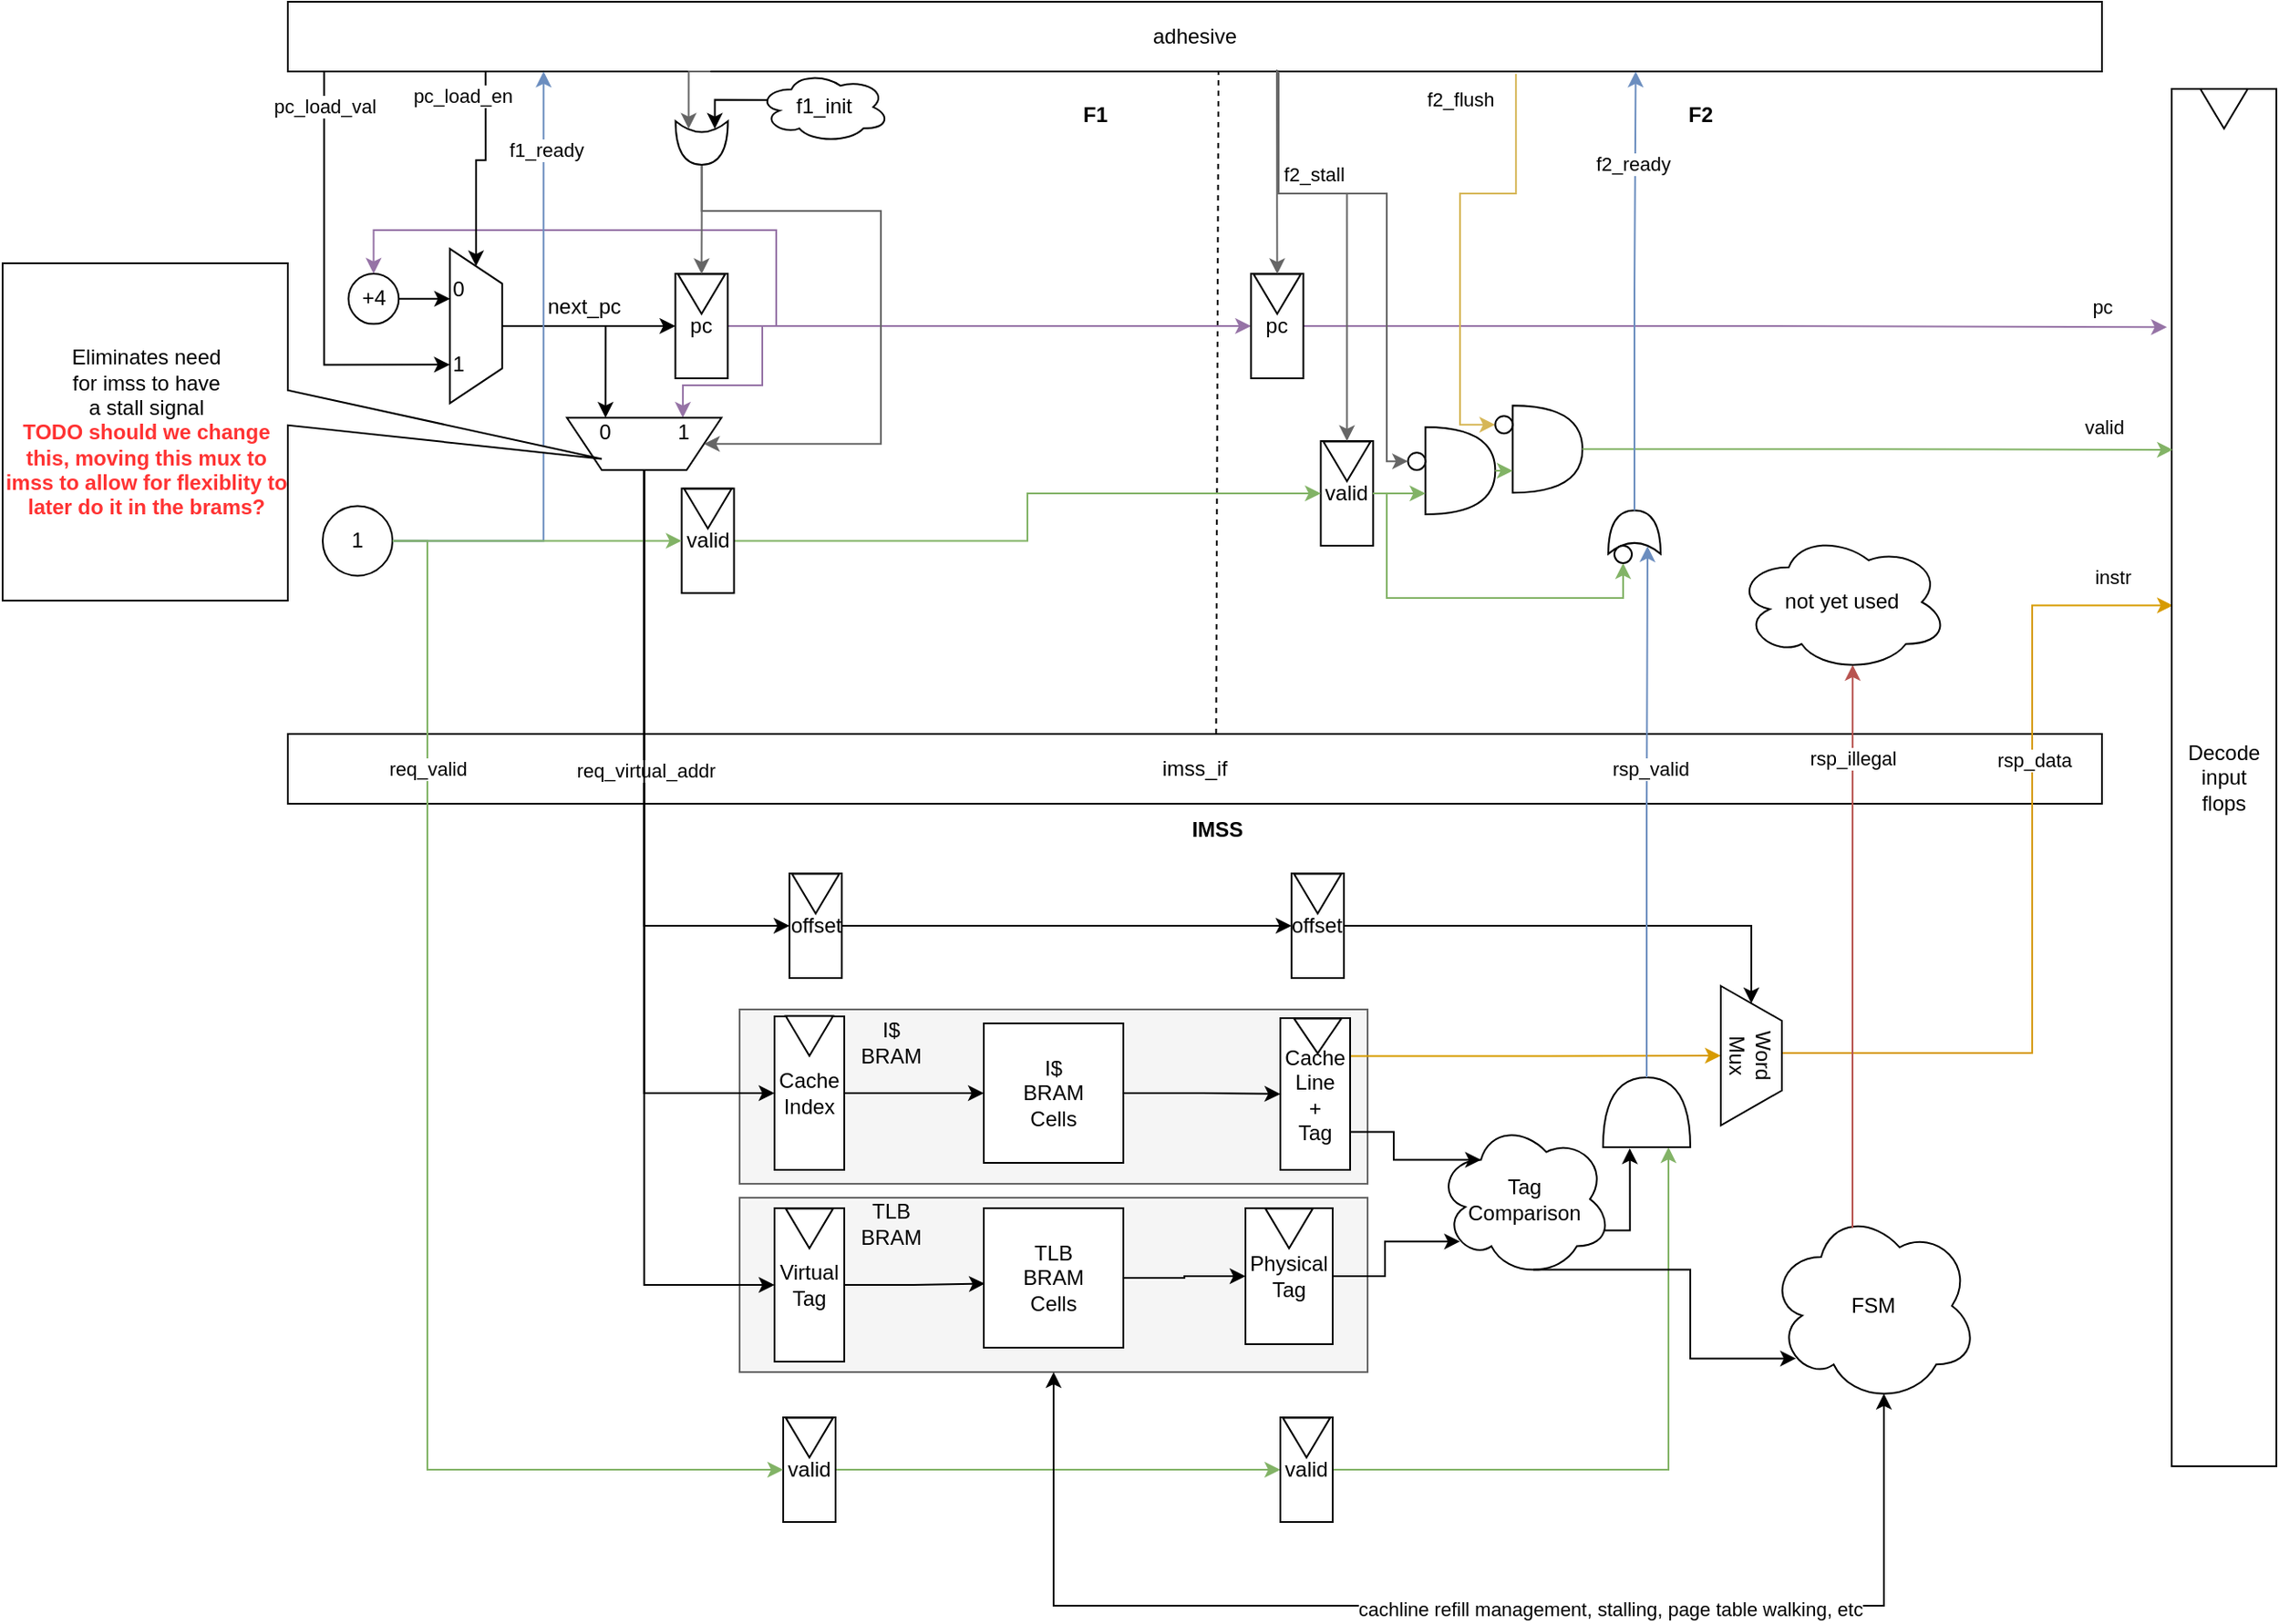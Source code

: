 <mxfile version="25.0.2">
  <diagram name="first_design" id="kcYTa_I2bTaB-SZm5BiS">
    <mxGraphModel dx="2578" dy="995" grid="1" gridSize="10" guides="1" tooltips="1" connect="1" arrows="1" fold="1" page="1" pageScale="1" pageWidth="850" pageHeight="1100" math="0" shadow="0">
      <root>
        <mxCell id="Pfb3X7_RAb5NTw5Ckr_p-0" />
        <mxCell id="Pfb3X7_RAb5NTw5Ckr_p-1" parent="Pfb3X7_RAb5NTw5Ckr_p-0" />
        <mxCell id="Pfb3X7_RAb5NTw5Ckr_p-2" value="imss_if" style="rounded=0;whiteSpace=wrap;html=1;" parent="Pfb3X7_RAb5NTw5Ckr_p-1" vertex="1">
          <mxGeometry x="40" y="460" width="1040" height="40" as="geometry" />
        </mxCell>
        <mxCell id="Pfb3X7_RAb5NTw5Ckr_p-5" value="&lt;b&gt;F1&lt;/b&gt;" style="text;html=1;align=center;verticalAlign=middle;whiteSpace=wrap;rounded=0;" parent="Pfb3X7_RAb5NTw5Ckr_p-1" vertex="1">
          <mxGeometry x="472.6" y="90" width="60" height="30" as="geometry" />
        </mxCell>
        <mxCell id="Pfb3X7_RAb5NTw5Ckr_p-6" value="&lt;b&gt;F2&lt;/b&gt;" style="text;html=1;align=center;verticalAlign=middle;whiteSpace=wrap;rounded=0;" parent="Pfb3X7_RAb5NTw5Ckr_p-1" vertex="1">
          <mxGeometry x="820" y="90" width="60" height="30" as="geometry" />
        </mxCell>
        <mxCell id="Pfb3X7_RAb5NTw5Ckr_p-7" value="" style="endArrow=none;dashed=1;html=1;rounded=0;entryX=0.513;entryY=1.013;entryDx=0;entryDy=0;entryPerimeter=0;" parent="Pfb3X7_RAb5NTw5Ckr_p-1" edge="1" target="kJ4Q85TGqr56RXoL7bzy-0">
          <mxGeometry width="50" height="50" relative="1" as="geometry">
            <mxPoint x="572.19" y="460" as="sourcePoint" />
            <mxPoint x="572.19" y="140" as="targetPoint" />
          </mxGeometry>
        </mxCell>
        <mxCell id="Pfb3X7_RAb5NTw5Ckr_p-12" style="edgeStyle=orthogonalEdgeStyle;rounded=0;orthogonalLoop=1;jettySize=auto;html=1;exitX=1;exitY=0.5;exitDx=0;exitDy=0;fillColor=#e1d5e7;strokeColor=#9673a6;" parent="Pfb3X7_RAb5NTw5Ckr_p-1" source="Pfb3X7_RAb5NTw5Ckr_p-14" target="Pfb3X7_RAb5NTw5Ckr_p-39" edge="1">
          <mxGeometry relative="1" as="geometry" />
        </mxCell>
        <mxCell id="Pfb3X7_RAb5NTw5Ckr_p-13" style="edgeStyle=orthogonalEdgeStyle;rounded=0;orthogonalLoop=1;jettySize=auto;html=1;exitX=1;exitY=0.5;exitDx=0;exitDy=0;entryX=0.25;entryY=1;entryDx=0;entryDy=0;fillColor=#e1d5e7;strokeColor=#9673a6;" parent="Pfb3X7_RAb5NTw5Ckr_p-1" source="Pfb3X7_RAb5NTw5Ckr_p-14" target="Pfb3X7_RAb5NTw5Ckr_p-86" edge="1">
          <mxGeometry relative="1" as="geometry">
            <Array as="points">
              <mxPoint x="312" y="226" />
              <mxPoint x="312" y="260" />
              <mxPoint x="267" y="260" />
            </Array>
          </mxGeometry>
        </mxCell>
        <mxCell id="kJ4Q85TGqr56RXoL7bzy-27" style="edgeStyle=orthogonalEdgeStyle;rounded=0;orthogonalLoop=1;jettySize=auto;html=1;exitX=1;exitY=0.5;exitDx=0;exitDy=0;entryX=0.5;entryY=0;entryDx=0;entryDy=0;fillColor=#e1d5e7;strokeColor=#9673a6;" edge="1" parent="Pfb3X7_RAb5NTw5Ckr_p-1" source="Pfb3X7_RAb5NTw5Ckr_p-14" target="kJ4Q85TGqr56RXoL7bzy-25">
          <mxGeometry relative="1" as="geometry">
            <Array as="points">
              <mxPoint x="320" y="226" />
              <mxPoint x="320" y="171" />
              <mxPoint x="89" y="171" />
            </Array>
          </mxGeometry>
        </mxCell>
        <mxCell id="Pfb3X7_RAb5NTw5Ckr_p-14" value="pc" style="rounded=0;whiteSpace=wrap;html=1;" parent="Pfb3X7_RAb5NTw5Ckr_p-1" vertex="1">
          <mxGeometry x="262.19" y="196" width="30" height="60" as="geometry" />
        </mxCell>
        <mxCell id="Pfb3X7_RAb5NTw5Ckr_p-17" value="" style="triangle;whiteSpace=wrap;html=1;rotation=90;" parent="Pfb3X7_RAb5NTw5Ckr_p-1" vertex="1">
          <mxGeometry x="265.79" y="194" width="22.81" height="27.19" as="geometry" />
        </mxCell>
        <mxCell id="Pfb3X7_RAb5NTw5Ckr_p-37" style="edgeStyle=orthogonalEdgeStyle;rounded=0;orthogonalLoop=1;jettySize=auto;html=1;exitX=1;exitY=0.5;exitDx=0;exitDy=0;fillColor=#e1d5e7;strokeColor=#9673a6;entryX=-0.046;entryY=0.173;entryDx=0;entryDy=0;entryPerimeter=0;" parent="Pfb3X7_RAb5NTw5Ckr_p-1" source="Pfb3X7_RAb5NTw5Ckr_p-39" edge="1" target="XGh9vcEFxW1XRMeYmuWa-4">
          <mxGeometry relative="1" as="geometry">
            <mxPoint x="1022.19" y="226.238" as="targetPoint" />
          </mxGeometry>
        </mxCell>
        <mxCell id="Pfb3X7_RAb5NTw5Ckr_p-38" value="pc" style="edgeLabel;html=1;align=center;verticalAlign=middle;resizable=0;points=[];" parent="Pfb3X7_RAb5NTw5Ckr_p-37" vertex="1" connectable="0">
          <mxGeometry x="0.813" y="2" relative="1" as="geometry">
            <mxPoint x="9" y="-10" as="offset" />
          </mxGeometry>
        </mxCell>
        <mxCell id="Pfb3X7_RAb5NTw5Ckr_p-39" value="pc" style="rounded=0;whiteSpace=wrap;html=1;" parent="Pfb3X7_RAb5NTw5Ckr_p-1" vertex="1">
          <mxGeometry x="592.19" y="196" width="30" height="60" as="geometry" />
        </mxCell>
        <mxCell id="Pfb3X7_RAb5NTw5Ckr_p-42" value="" style="triangle;whiteSpace=wrap;html=1;rotation=90;" parent="Pfb3X7_RAb5NTw5Ckr_p-1" vertex="1">
          <mxGeometry x="595.79" y="194" width="22.81" height="27.19" as="geometry" />
        </mxCell>
        <mxCell id="Pfb3X7_RAb5NTw5Ckr_p-51" value="valid" style="rounded=0;whiteSpace=wrap;html=1;" parent="Pfb3X7_RAb5NTw5Ckr_p-1" vertex="1">
          <mxGeometry x="632.19" y="292" width="30" height="60" as="geometry" />
        </mxCell>
        <mxCell id="Pfb3X7_RAb5NTw5Ckr_p-52" value="" style="triangle;whiteSpace=wrap;html=1;rotation=90;" parent="Pfb3X7_RAb5NTw5Ckr_p-1" vertex="1">
          <mxGeometry x="635.79" y="290" width="22.81" height="27.19" as="geometry" />
        </mxCell>
        <mxCell id="Pfb3X7_RAb5NTw5Ckr_p-65" style="edgeStyle=orthogonalEdgeStyle;rounded=0;orthogonalLoop=1;jettySize=auto;html=1;exitX=1;exitY=0.5;exitDx=0;exitDy=0;entryX=0;entryY=0.5;entryDx=0;entryDy=0;fillColor=#d5e8d4;strokeColor=#82b366;" parent="Pfb3X7_RAb5NTw5Ckr_p-1" source="Pfb3X7_RAb5NTw5Ckr_p-66" target="Pfb3X7_RAb5NTw5Ckr_p-51" edge="1">
          <mxGeometry relative="1" as="geometry">
            <mxPoint x="563.6" y="302.5" as="targetPoint" />
          </mxGeometry>
        </mxCell>
        <mxCell id="Pfb3X7_RAb5NTw5Ckr_p-66" value="valid" style="rounded=0;whiteSpace=wrap;html=1;" parent="Pfb3X7_RAb5NTw5Ckr_p-1" vertex="1">
          <mxGeometry x="265.79" y="319.19" width="30" height="60" as="geometry" />
        </mxCell>
        <mxCell id="Pfb3X7_RAb5NTw5Ckr_p-67" value="" style="triangle;whiteSpace=wrap;html=1;rotation=90;" parent="Pfb3X7_RAb5NTw5Ckr_p-1" vertex="1">
          <mxGeometry x="269.39" y="317.19" width="22.81" height="27.19" as="geometry" />
        </mxCell>
        <mxCell id="Pfb3X7_RAb5NTw5Ckr_p-71" value="" style="shape=or;whiteSpace=wrap;html=1;rotation=0;" parent="Pfb3X7_RAb5NTw5Ckr_p-1" vertex="1">
          <mxGeometry x="692.19" y="284" width="40" height="50" as="geometry" />
        </mxCell>
        <mxCell id="Pfb3X7_RAb5NTw5Ckr_p-74" value="" style="ellipse;whiteSpace=wrap;html=1;aspect=fixed;" parent="Pfb3X7_RAb5NTw5Ckr_p-1" vertex="1">
          <mxGeometry x="682.19" y="298.59" width="10" height="10" as="geometry" />
        </mxCell>
        <mxCell id="Pfb3X7_RAb5NTw5Ckr_p-75" value="" style="shape=or;whiteSpace=wrap;html=1;rotation=0;" parent="Pfb3X7_RAb5NTw5Ckr_p-1" vertex="1">
          <mxGeometry x="742.19" y="271.59" width="40" height="50" as="geometry" />
        </mxCell>
        <mxCell id="Pfb3X7_RAb5NTw5Ckr_p-76" style="edgeStyle=orthogonalEdgeStyle;rounded=0;orthogonalLoop=1;jettySize=auto;html=1;exitX=0.677;exitY=1.033;exitDx=0;exitDy=0;fillColor=#fff2cc;strokeColor=#d6b656;entryX=0;entryY=0.5;entryDx=0;entryDy=0;exitPerimeter=0;" parent="Pfb3X7_RAb5NTw5Ckr_p-1" target="Pfb3X7_RAb5NTw5Ckr_p-78" edge="1" source="kJ4Q85TGqr56RXoL7bzy-0">
          <mxGeometry relative="1" as="geometry">
            <mxPoint x="682.19" y="150" as="sourcePoint" />
            <Array as="points">
              <mxPoint x="712" y="150" />
              <mxPoint x="712" y="150" />
              <mxPoint x="712" y="287" />
            </Array>
          </mxGeometry>
        </mxCell>
        <mxCell id="Pfb3X7_RAb5NTw5Ckr_p-77" value="f2_flush" style="edgeLabel;html=1;align=center;verticalAlign=middle;resizable=0;points=[];" parent="Pfb3X7_RAb5NTw5Ckr_p-76" vertex="1" connectable="0">
          <mxGeometry x="0.301" relative="1" as="geometry">
            <mxPoint y="-118" as="offset" />
          </mxGeometry>
        </mxCell>
        <mxCell id="Pfb3X7_RAb5NTw5Ckr_p-78" value="" style="ellipse;whiteSpace=wrap;html=1;aspect=fixed;" parent="Pfb3X7_RAb5NTw5Ckr_p-1" vertex="1">
          <mxGeometry x="732.19" y="277.59" width="10" height="10" as="geometry" />
        </mxCell>
        <mxCell id="XGh9vcEFxW1XRMeYmuWa-15" style="edgeStyle=orthogonalEdgeStyle;rounded=0;orthogonalLoop=1;jettySize=auto;html=1;exitX=0.5;exitY=0;exitDx=0;exitDy=0;entryX=0;entryY=0.5;entryDx=0;entryDy=0;" edge="1" parent="Pfb3X7_RAb5NTw5Ckr_p-1" source="Pfb3X7_RAb5NTw5Ckr_p-86" target="XGh9vcEFxW1XRMeYmuWa-11">
          <mxGeometry relative="1" as="geometry" />
        </mxCell>
        <mxCell id="Pfb3X7_RAb5NTw5Ckr_p-86" value="" style="shape=trapezoid;perimeter=trapezoidPerimeter;whiteSpace=wrap;html=1;fixedSize=1;rotation=-180;" parent="Pfb3X7_RAb5NTw5Ckr_p-1" vertex="1">
          <mxGeometry x="200.0" y="278.59" width="88.6" height="30" as="geometry" />
        </mxCell>
        <mxCell id="Pfb3X7_RAb5NTw5Ckr_p-88" value="f1_init" style="ellipse;shape=cloud;whiteSpace=wrap;html=1;" parent="Pfb3X7_RAb5NTw5Ckr_p-1" vertex="1">
          <mxGeometry x="310" y="80.0" width="75" height="40.81" as="geometry" />
        </mxCell>
        <mxCell id="VmjELvyph021Qtc5n5l--0" value="" style="rounded=0;whiteSpace=wrap;html=1;fillColor=#f5f5f5;fontColor=#333333;strokeColor=#666666;" parent="Pfb3X7_RAb5NTw5Ckr_p-1" vertex="1">
          <mxGeometry x="299" y="726" width="360" height="100" as="geometry" />
        </mxCell>
        <mxCell id="VmjELvyph021Qtc5n5l--1" value="" style="rounded=0;whiteSpace=wrap;html=1;fillColor=#f5f5f5;fontColor=#333333;strokeColor=#666666;" parent="Pfb3X7_RAb5NTw5Ckr_p-1" vertex="1">
          <mxGeometry x="299" y="618" width="360" height="100" as="geometry" />
        </mxCell>
        <mxCell id="VmjELvyph021Qtc5n5l--3" value="IMSS" style="text;html=1;align=center;verticalAlign=middle;whiteSpace=wrap;rounded=0;fontStyle=1" parent="Pfb3X7_RAb5NTw5Ckr_p-1" vertex="1">
          <mxGeometry x="532.6" y="500.0" width="80" height="30" as="geometry" />
        </mxCell>
        <mxCell id="VmjELvyph021Qtc5n5l--4" style="edgeStyle=orthogonalEdgeStyle;rounded=0;orthogonalLoop=1;jettySize=auto;html=1;exitX=1;exitY=0.5;exitDx=0;exitDy=0;" parent="Pfb3X7_RAb5NTw5Ckr_p-1" source="VmjELvyph021Qtc5n5l--5" target="VmjELvyph021Qtc5n5l--10" edge="1">
          <mxGeometry relative="1" as="geometry" />
        </mxCell>
        <mxCell id="VmjELvyph021Qtc5n5l--5" value="&lt;div&gt;&lt;span style=&quot;background-color: initial;&quot;&gt;I$&lt;/span&gt;&lt;br&gt;&lt;/div&gt;&lt;div&gt;BRAM&lt;/div&gt;&lt;div&gt;Cells&lt;/div&gt;" style="whiteSpace=wrap;html=1;aspect=fixed;" parent="Pfb3X7_RAb5NTw5Ckr_p-1" vertex="1">
          <mxGeometry x="439" y="626" width="80" height="80" as="geometry" />
        </mxCell>
        <mxCell id="VmjELvyph021Qtc5n5l--6" style="edgeStyle=orthogonalEdgeStyle;rounded=0;orthogonalLoop=1;jettySize=auto;html=1;exitX=1;exitY=0.5;exitDx=0;exitDy=0;" parent="Pfb3X7_RAb5NTw5Ckr_p-1" source="VmjELvyph021Qtc5n5l--7" target="VmjELvyph021Qtc5n5l--5" edge="1">
          <mxGeometry relative="1" as="geometry" />
        </mxCell>
        <mxCell id="VmjELvyph021Qtc5n5l--7" value="Cache&lt;div&gt;Index&lt;/div&gt;" style="rounded=0;whiteSpace=wrap;html=1;" parent="Pfb3X7_RAb5NTw5Ckr_p-1" vertex="1">
          <mxGeometry x="319" y="622" width="40" height="88" as="geometry" />
        </mxCell>
        <mxCell id="VmjELvyph021Qtc5n5l--8" value="" style="triangle;whiteSpace=wrap;html=1;rotation=90;" parent="Pfb3X7_RAb5NTw5Ckr_p-1" vertex="1">
          <mxGeometry x="327.6" y="619.6" width="22.81" height="27.19" as="geometry" />
        </mxCell>
        <mxCell id="VmjELvyph021Qtc5n5l--9" style="edgeStyle=orthogonalEdgeStyle;rounded=0;orthogonalLoop=1;jettySize=auto;html=1;exitX=1;exitY=0.25;exitDx=0;exitDy=0;fillColor=#ffe6cc;strokeColor=#d79b00;" parent="Pfb3X7_RAb5NTw5Ckr_p-1" source="VmjELvyph021Qtc5n5l--10" target="VmjELvyph021Qtc5n5l--23" edge="1">
          <mxGeometry relative="1" as="geometry" />
        </mxCell>
        <mxCell id="VmjELvyph021Qtc5n5l--10" value="Cache&lt;div&gt;Line&lt;/div&gt;&lt;div&gt;+&lt;/div&gt;&lt;div&gt;Tag&lt;/div&gt;" style="rounded=0;whiteSpace=wrap;html=1;" parent="Pfb3X7_RAb5NTw5Ckr_p-1" vertex="1">
          <mxGeometry x="609" y="623" width="40" height="87" as="geometry" />
        </mxCell>
        <mxCell id="VmjELvyph021Qtc5n5l--11" value="" style="triangle;whiteSpace=wrap;html=1;rotation=90;" parent="Pfb3X7_RAb5NTw5Ckr_p-1" vertex="1">
          <mxGeometry x="620.41" y="619.6" width="20" height="27.19" as="geometry" />
        </mxCell>
        <mxCell id="VmjELvyph021Qtc5n5l--12" value="Virtual&lt;div&gt;Tag&lt;/div&gt;" style="rounded=0;whiteSpace=wrap;html=1;" parent="Pfb3X7_RAb5NTw5Ckr_p-1" vertex="1">
          <mxGeometry x="319" y="732" width="40" height="88" as="geometry" />
        </mxCell>
        <mxCell id="VmjELvyph021Qtc5n5l--13" value="" style="triangle;whiteSpace=wrap;html=1;rotation=90;" parent="Pfb3X7_RAb5NTw5Ckr_p-1" vertex="1">
          <mxGeometry x="327.6" y="730" width="22.81" height="27.19" as="geometry" />
        </mxCell>
        <mxCell id="VmjELvyph021Qtc5n5l--14" style="edgeStyle=orthogonalEdgeStyle;rounded=0;orthogonalLoop=1;jettySize=auto;html=1;exitX=1;exitY=0.5;exitDx=0;exitDy=0;" parent="Pfb3X7_RAb5NTw5Ckr_p-1" source="VmjELvyph021Qtc5n5l--15" target="VmjELvyph021Qtc5n5l--17" edge="1">
          <mxGeometry relative="1" as="geometry" />
        </mxCell>
        <mxCell id="VmjELvyph021Qtc5n5l--15" value="TLB&lt;br&gt;BRAM&lt;div&gt;Cells&lt;/div&gt;" style="whiteSpace=wrap;html=1;aspect=fixed;" parent="Pfb3X7_RAb5NTw5Ckr_p-1" vertex="1">
          <mxGeometry x="439" y="732" width="80" height="80" as="geometry" />
        </mxCell>
        <mxCell id="VmjELvyph021Qtc5n5l--16" style="edgeStyle=orthogonalEdgeStyle;rounded=0;orthogonalLoop=1;jettySize=auto;html=1;exitX=1;exitY=0.5;exitDx=0;exitDy=0;entryX=0.007;entryY=0.541;entryDx=0;entryDy=0;entryPerimeter=0;" parent="Pfb3X7_RAb5NTw5Ckr_p-1" source="VmjELvyph021Qtc5n5l--12" target="VmjELvyph021Qtc5n5l--15" edge="1">
          <mxGeometry relative="1" as="geometry" />
        </mxCell>
        <mxCell id="VmjELvyph021Qtc5n5l--17" value="Physical&lt;div&gt;Tag&lt;/div&gt;" style="rounded=0;whiteSpace=wrap;html=1;" parent="Pfb3X7_RAb5NTw5Ckr_p-1" vertex="1">
          <mxGeometry x="589" y="732" width="50" height="78" as="geometry" />
        </mxCell>
        <mxCell id="VmjELvyph021Qtc5n5l--18" value="" style="triangle;whiteSpace=wrap;html=1;rotation=90;" parent="Pfb3X7_RAb5NTw5Ckr_p-1" vertex="1">
          <mxGeometry x="602.6" y="730" width="22.81" height="27.19" as="geometry" />
        </mxCell>
        <mxCell id="VmjELvyph021Qtc5n5l--19" value="I$&lt;div&gt;BRAM&lt;/div&gt;" style="text;html=1;align=center;verticalAlign=middle;whiteSpace=wrap;rounded=0;" parent="Pfb3X7_RAb5NTw5Ckr_p-1" vertex="1">
          <mxGeometry x="349" y="622" width="73.59" height="30" as="geometry" />
        </mxCell>
        <mxCell id="VmjELvyph021Qtc5n5l--20" value="&lt;div&gt;TLB&lt;/div&gt;&lt;div&gt;BRAM&lt;/div&gt;" style="text;html=1;align=center;verticalAlign=middle;whiteSpace=wrap;rounded=0;" parent="Pfb3X7_RAb5NTw5Ckr_p-1" vertex="1">
          <mxGeometry x="349" y="726" width="73.59" height="30" as="geometry" />
        </mxCell>
        <mxCell id="VmjELvyph021Qtc5n5l--21" style="edgeStyle=orthogonalEdgeStyle;rounded=0;orthogonalLoop=1;jettySize=auto;html=1;exitX=0.5;exitY=0;exitDx=0;exitDy=0;entryX=0.011;entryY=0.375;entryDx=0;entryDy=0;entryPerimeter=0;fillColor=#ffe6cc;strokeColor=#d79b00;" parent="Pfb3X7_RAb5NTw5Ckr_p-1" source="VmjELvyph021Qtc5n5l--23" edge="1" target="XGh9vcEFxW1XRMeYmuWa-4">
          <mxGeometry relative="1" as="geometry">
            <mxPoint x="1049" y="540" as="targetPoint" />
            <Array as="points">
              <mxPoint x="1040" y="643" />
              <mxPoint x="1040" y="386" />
            </Array>
          </mxGeometry>
        </mxCell>
        <mxCell id="VmjELvyph021Qtc5n5l--22" value="instr" style="edgeLabel;html=1;align=center;verticalAlign=middle;resizable=0;points=[];" parent="VmjELvyph021Qtc5n5l--21" vertex="1" connectable="0">
          <mxGeometry x="0.702" y="1" relative="1" as="geometry">
            <mxPoint x="37" y="-16" as="offset" />
          </mxGeometry>
        </mxCell>
        <mxCell id="XGh9vcEFxW1XRMeYmuWa-10" value="rsp_data" style="edgeLabel;html=1;align=center;verticalAlign=middle;resizable=0;points=[];" vertex="1" connectable="0" parent="VmjELvyph021Qtc5n5l--21">
          <mxGeometry x="0.298" y="-1" relative="1" as="geometry">
            <mxPoint as="offset" />
          </mxGeometry>
        </mxCell>
        <mxCell id="VmjELvyph021Qtc5n5l--23" value="Word&lt;div&gt;Mux&lt;/div&gt;" style="shape=trapezoid;perimeter=trapezoidPerimeter;whiteSpace=wrap;html=1;fixedSize=1;rotation=90;" parent="Pfb3X7_RAb5NTw5Ckr_p-1" vertex="1">
          <mxGeometry x="839" y="627" width="80" height="35" as="geometry" />
        </mxCell>
        <mxCell id="VmjELvyph021Qtc5n5l--24" style="edgeStyle=orthogonalEdgeStyle;rounded=0;orthogonalLoop=1;jettySize=auto;html=1;exitX=0.96;exitY=0.7;exitDx=0;exitDy=0;exitPerimeter=0;entryX=-0.017;entryY=0.307;entryDx=0;entryDy=0;entryPerimeter=0;" parent="Pfb3X7_RAb5NTw5Ckr_p-1" source="VmjELvyph021Qtc5n5l--25" target="VmjELvyph021Qtc5n5l--35" edge="1">
          <mxGeometry relative="1" as="geometry">
            <mxPoint x="809" y="730" as="targetPoint" />
            <Array as="points">
              <mxPoint x="809" y="745" />
            </Array>
          </mxGeometry>
        </mxCell>
        <mxCell id="VmjELvyph021Qtc5n5l--25" value="Tag&lt;div&gt;Comparison&lt;/div&gt;" style="ellipse;shape=cloud;whiteSpace=wrap;html=1;" parent="Pfb3X7_RAb5NTw5Ckr_p-1" vertex="1">
          <mxGeometry x="699" y="681.79" width="100" height="90" as="geometry" />
        </mxCell>
        <mxCell id="VmjELvyph021Qtc5n5l--26" style="edgeStyle=orthogonalEdgeStyle;rounded=0;orthogonalLoop=1;jettySize=auto;html=1;exitX=1;exitY=0.75;exitDx=0;exitDy=0;entryX=0.25;entryY=0.25;entryDx=0;entryDy=0;entryPerimeter=0;" parent="Pfb3X7_RAb5NTw5Ckr_p-1" source="VmjELvyph021Qtc5n5l--10" target="VmjELvyph021Qtc5n5l--25" edge="1">
          <mxGeometry relative="1" as="geometry" />
        </mxCell>
        <mxCell id="VmjELvyph021Qtc5n5l--27" style="edgeStyle=orthogonalEdgeStyle;rounded=0;orthogonalLoop=1;jettySize=auto;html=1;exitX=1;exitY=0.5;exitDx=0;exitDy=0;entryX=0.13;entryY=0.77;entryDx=0;entryDy=0;entryPerimeter=0;" parent="Pfb3X7_RAb5NTw5Ckr_p-1" source="VmjELvyph021Qtc5n5l--17" target="VmjELvyph021Qtc5n5l--25" edge="1">
          <mxGeometry relative="1" as="geometry" />
        </mxCell>
        <mxCell id="VmjELvyph021Qtc5n5l--28" style="edgeStyle=orthogonalEdgeStyle;rounded=0;orthogonalLoop=1;jettySize=auto;html=1;exitX=1;exitY=0.5;exitDx=0;exitDy=0;fillColor=#d5e8d4;strokeColor=#82b366;" parent="Pfb3X7_RAb5NTw5Ckr_p-1" source="VmjELvyph021Qtc5n5l--29" target="VmjELvyph021Qtc5n5l--32" edge="1">
          <mxGeometry relative="1" as="geometry" />
        </mxCell>
        <mxCell id="VmjELvyph021Qtc5n5l--29" value="valid" style="rounded=0;whiteSpace=wrap;html=1;" parent="Pfb3X7_RAb5NTw5Ckr_p-1" vertex="1">
          <mxGeometry x="324" y="852" width="30" height="60" as="geometry" />
        </mxCell>
        <mxCell id="VmjELvyph021Qtc5n5l--30" value="" style="triangle;whiteSpace=wrap;html=1;rotation=90;" parent="Pfb3X7_RAb5NTw5Ckr_p-1" vertex="1">
          <mxGeometry x="327.6" y="850" width="22.81" height="27.19" as="geometry" />
        </mxCell>
        <mxCell id="VmjELvyph021Qtc5n5l--31" style="edgeStyle=orthogonalEdgeStyle;rounded=0;orthogonalLoop=1;jettySize=auto;html=1;exitX=1;exitY=0.5;exitDx=0;exitDy=0;entryX=0;entryY=0.75;entryDx=0;entryDy=0;entryPerimeter=0;fillColor=#d5e8d4;strokeColor=#82b366;" parent="Pfb3X7_RAb5NTw5Ckr_p-1" source="VmjELvyph021Qtc5n5l--32" target="VmjELvyph021Qtc5n5l--35" edge="1">
          <mxGeometry relative="1" as="geometry">
            <mxPoint x="879" y="800" as="targetPoint" />
          </mxGeometry>
        </mxCell>
        <mxCell id="VmjELvyph021Qtc5n5l--32" value="valid" style="rounded=0;whiteSpace=wrap;html=1;" parent="Pfb3X7_RAb5NTw5Ckr_p-1" vertex="1">
          <mxGeometry x="609" y="852" width="30" height="60" as="geometry" />
        </mxCell>
        <mxCell id="VmjELvyph021Qtc5n5l--33" value="" style="triangle;whiteSpace=wrap;html=1;rotation=90;" parent="Pfb3X7_RAb5NTw5Ckr_p-1" vertex="1">
          <mxGeometry x="612.6" y="850" width="22.81" height="27.19" as="geometry" />
        </mxCell>
        <mxCell id="VmjELvyph021Qtc5n5l--35" value="" style="shape=or;whiteSpace=wrap;html=1;rotation=-90;" parent="Pfb3X7_RAb5NTw5Ckr_p-1" vertex="1">
          <mxGeometry x="799" y="652" width="40" height="50" as="geometry" />
        </mxCell>
        <mxCell id="XGh9vcEFxW1XRMeYmuWa-28" style="edgeStyle=orthogonalEdgeStyle;rounded=0;orthogonalLoop=1;jettySize=auto;html=1;exitX=0.55;exitY=0.95;exitDx=0;exitDy=0;exitPerimeter=0;entryX=0.5;entryY=1;entryDx=0;entryDy=0;startArrow=classic;startFill=1;" edge="1" parent="Pfb3X7_RAb5NTw5Ckr_p-1" source="VmjELvyph021Qtc5n5l--36" target="VmjELvyph021Qtc5n5l--0">
          <mxGeometry relative="1" as="geometry">
            <Array as="points">
              <mxPoint x="955" y="960" />
              <mxPoint x="479" y="960" />
            </Array>
          </mxGeometry>
        </mxCell>
        <mxCell id="XGh9vcEFxW1XRMeYmuWa-29" value="cachline refill management, stalling, page table walking, etc" style="edgeLabel;html=1;align=center;verticalAlign=middle;resizable=0;points=[];" vertex="1" connectable="0" parent="XGh9vcEFxW1XRMeYmuWa-28">
          <mxGeometry x="-0.238" y="2" relative="1" as="geometry">
            <mxPoint as="offset" />
          </mxGeometry>
        </mxCell>
        <mxCell id="VmjELvyph021Qtc5n5l--36" value="FSM" style="ellipse;shape=cloud;whiteSpace=wrap;html=1;" parent="Pfb3X7_RAb5NTw5Ckr_p-1" vertex="1">
          <mxGeometry x="889" y="732" width="120" height="112" as="geometry" />
        </mxCell>
        <mxCell id="kJ4Q85TGqr56RXoL7bzy-41" style="edgeStyle=orthogonalEdgeStyle;rounded=0;orthogonalLoop=1;jettySize=auto;html=1;exitX=1;exitY=0.5;exitDx=0;exitDy=0;fillColor=#d5e8d4;strokeColor=#82b366;entryX=0;entryY=0.5;entryDx=0;entryDy=0;" edge="1" parent="Pfb3X7_RAb5NTw5Ckr_p-1" source="VmjELvyph021Qtc5n5l--41" target="VmjELvyph021Qtc5n5l--29">
          <mxGeometry relative="1" as="geometry">
            <mxPoint x="120" y="840" as="targetPoint" />
            <Array as="points">
              <mxPoint x="120" y="349" />
              <mxPoint x="120" y="882" />
            </Array>
          </mxGeometry>
        </mxCell>
        <mxCell id="kJ4Q85TGqr56RXoL7bzy-42" value="req_valid" style="edgeLabel;html=1;align=center;verticalAlign=middle;resizable=0;points=[];" vertex="1" connectable="0" parent="kJ4Q85TGqr56RXoL7bzy-41">
          <mxGeometry x="-0.398" relative="1" as="geometry">
            <mxPoint y="-77" as="offset" />
          </mxGeometry>
        </mxCell>
        <mxCell id="VmjELvyph021Qtc5n5l--41" value="1" style="ellipse;whiteSpace=wrap;html=1;aspect=fixed;" parent="Pfb3X7_RAb5NTw5Ckr_p-1" vertex="1">
          <mxGeometry x="60.0" y="329.19" width="40" height="40" as="geometry" />
        </mxCell>
        <mxCell id="kJ4Q85TGqr56RXoL7bzy-0" value="adhesive" style="rounded=0;whiteSpace=wrap;html=1;" vertex="1" parent="Pfb3X7_RAb5NTw5Ckr_p-1">
          <mxGeometry x="40" y="40" width="1040" height="40" as="geometry" />
        </mxCell>
        <mxCell id="kJ4Q85TGqr56RXoL7bzy-1" style="edgeStyle=orthogonalEdgeStyle;rounded=0;orthogonalLoop=1;jettySize=auto;html=1;entryX=0;entryY=0.5;entryDx=0;entryDy=0;fillColor=#f5f5f5;strokeColor=#666666;" edge="1" parent="Pfb3X7_RAb5NTw5Ckr_p-1" target="Pfb3X7_RAb5NTw5Ckr_p-42">
          <mxGeometry relative="1" as="geometry">
            <mxPoint x="607" y="80" as="sourcePoint" />
            <Array as="points">
              <mxPoint x="607" y="79" />
            </Array>
          </mxGeometry>
        </mxCell>
        <mxCell id="kJ4Q85TGqr56RXoL7bzy-2" value="f2_stall" style="edgeLabel;html=1;align=center;verticalAlign=middle;resizable=0;points=[];" vertex="1" connectable="0" parent="kJ4Q85TGqr56RXoL7bzy-1">
          <mxGeometry x="-0.545" relative="1" as="geometry">
            <mxPoint x="21" y="34" as="offset" />
          </mxGeometry>
        </mxCell>
        <mxCell id="kJ4Q85TGqr56RXoL7bzy-3" style="edgeStyle=orthogonalEdgeStyle;rounded=0;orthogonalLoop=1;jettySize=auto;html=1;exitX=0.546;exitY=1.003;exitDx=0;exitDy=0;entryX=0.5;entryY=0;entryDx=0;entryDy=0;exitPerimeter=0;fillColor=#f5f5f5;strokeColor=#666666;" edge="1" parent="Pfb3X7_RAb5NTw5Ckr_p-1" source="kJ4Q85TGqr56RXoL7bzy-0" target="Pfb3X7_RAb5NTw5Ckr_p-51">
          <mxGeometry relative="1" as="geometry">
            <Array as="points">
              <mxPoint x="608" y="150" />
              <mxPoint x="647" y="150" />
            </Array>
          </mxGeometry>
        </mxCell>
        <mxCell id="kJ4Q85TGqr56RXoL7bzy-4" style="edgeStyle=orthogonalEdgeStyle;rounded=0;orthogonalLoop=1;jettySize=auto;html=1;entryX=0;entryY=0.5;entryDx=0;entryDy=0;fillColor=#f5f5f5;strokeColor=#666666;" edge="1" parent="Pfb3X7_RAb5NTw5Ckr_p-1" target="Pfb3X7_RAb5NTw5Ckr_p-74">
          <mxGeometry relative="1" as="geometry">
            <mxPoint x="608" y="80" as="sourcePoint" />
            <Array as="points">
              <mxPoint x="608" y="150" />
              <mxPoint x="670" y="150" />
              <mxPoint x="670" y="304" />
            </Array>
          </mxGeometry>
        </mxCell>
        <mxCell id="kJ4Q85TGqr56RXoL7bzy-8" style="edgeStyle=orthogonalEdgeStyle;rounded=0;orthogonalLoop=1;jettySize=auto;html=1;exitX=0.5;exitY=0;exitDx=0;exitDy=0;" edge="1" parent="Pfb3X7_RAb5NTw5Ckr_p-1" source="kJ4Q85TGqr56RXoL7bzy-5" target="Pfb3X7_RAb5NTw5Ckr_p-14">
          <mxGeometry relative="1" as="geometry" />
        </mxCell>
        <mxCell id="kJ4Q85TGqr56RXoL7bzy-19" style="edgeStyle=orthogonalEdgeStyle;rounded=0;orthogonalLoop=1;jettySize=auto;html=1;exitX=0.5;exitY=0;exitDx=0;exitDy=0;entryX=0.75;entryY=1;entryDx=0;entryDy=0;" edge="1" parent="Pfb3X7_RAb5NTw5Ckr_p-1" source="kJ4Q85TGqr56RXoL7bzy-5" target="Pfb3X7_RAb5NTw5Ckr_p-86">
          <mxGeometry relative="1" as="geometry" />
        </mxCell>
        <mxCell id="kJ4Q85TGqr56RXoL7bzy-21" style="edgeStyle=orthogonalEdgeStyle;rounded=0;orthogonalLoop=1;jettySize=auto;html=1;exitX=0.02;exitY=1.001;exitDx=0;exitDy=0;entryX=0.75;entryY=1;entryDx=0;entryDy=0;exitPerimeter=0;" edge="1" parent="Pfb3X7_RAb5NTw5Ckr_p-1" source="kJ4Q85TGqr56RXoL7bzy-0" target="kJ4Q85TGqr56RXoL7bzy-5">
          <mxGeometry relative="1" as="geometry">
            <mxPoint x="60" y="180" as="sourcePoint" />
            <Array as="points">
              <mxPoint x="60" y="248" />
            </Array>
          </mxGeometry>
        </mxCell>
        <mxCell id="kJ4Q85TGqr56RXoL7bzy-22" value="pc_load_val" style="edgeLabel;html=1;align=center;verticalAlign=middle;resizable=0;points=[];" vertex="1" connectable="0" parent="kJ4Q85TGqr56RXoL7bzy-21">
          <mxGeometry x="-0.684" y="-1" relative="1" as="geometry">
            <mxPoint x="1" y="-18" as="offset" />
          </mxGeometry>
        </mxCell>
        <mxCell id="kJ4Q85TGqr56RXoL7bzy-5" value="" style="shape=trapezoid;perimeter=trapezoidPerimeter;whiteSpace=wrap;html=1;fixedSize=1;rotation=90;" vertex="1" parent="Pfb3X7_RAb5NTw5Ckr_p-1">
          <mxGeometry x="103.59" y="211" width="88.6" height="30" as="geometry" />
        </mxCell>
        <mxCell id="kJ4Q85TGqr56RXoL7bzy-6" style="edgeStyle=orthogonalEdgeStyle;rounded=0;orthogonalLoop=1;jettySize=auto;html=1;exitX=0.109;exitY=0.994;exitDx=0;exitDy=0;entryX=0;entryY=0.5;entryDx=0;entryDy=0;exitPerimeter=0;" edge="1" parent="Pfb3X7_RAb5NTw5Ckr_p-1" source="kJ4Q85TGqr56RXoL7bzy-0" target="kJ4Q85TGqr56RXoL7bzy-5">
          <mxGeometry relative="1" as="geometry" />
        </mxCell>
        <mxCell id="kJ4Q85TGqr56RXoL7bzy-20" value="pc_load_en" style="edgeLabel;html=1;align=center;verticalAlign=middle;resizable=0;points=[];" vertex="1" connectable="0" parent="kJ4Q85TGqr56RXoL7bzy-6">
          <mxGeometry x="0.162" y="1" relative="1" as="geometry">
            <mxPoint x="-9" y="-49" as="offset" />
          </mxGeometry>
        </mxCell>
        <mxCell id="kJ4Q85TGqr56RXoL7bzy-7" value="next_pc" style="text;html=1;align=center;verticalAlign=middle;whiteSpace=wrap;rounded=0;" vertex="1" parent="Pfb3X7_RAb5NTw5Ckr_p-1">
          <mxGeometry x="180" y="200" width="60" height="30" as="geometry" />
        </mxCell>
        <mxCell id="kJ4Q85TGqr56RXoL7bzy-9" style="edgeStyle=orthogonalEdgeStyle;rounded=0;orthogonalLoop=1;jettySize=auto;html=1;exitX=1;exitY=0.5;exitDx=0;exitDy=0;entryX=0.141;entryY=1.001;entryDx=0;entryDy=0;entryPerimeter=0;fillColor=#dae8fc;strokeColor=#6c8ebf;" edge="1" parent="Pfb3X7_RAb5NTw5Ckr_p-1" source="VmjELvyph021Qtc5n5l--41" target="kJ4Q85TGqr56RXoL7bzy-0">
          <mxGeometry relative="1" as="geometry" />
        </mxCell>
        <mxCell id="kJ4Q85TGqr56RXoL7bzy-10" value="f1_ready" style="edgeLabel;html=1;align=center;verticalAlign=middle;resizable=0;points=[];" vertex="1" connectable="0" parent="kJ4Q85TGqr56RXoL7bzy-9">
          <mxGeometry x="-0.361" y="-1" relative="1" as="geometry">
            <mxPoint y="-198" as="offset" />
          </mxGeometry>
        </mxCell>
        <mxCell id="kJ4Q85TGqr56RXoL7bzy-14" value="0" style="text;html=1;align=center;verticalAlign=middle;whiteSpace=wrap;rounded=0;" vertex="1" parent="Pfb3X7_RAb5NTw5Ckr_p-1">
          <mxGeometry x="217" y="277.59" width="10" height="18.81" as="geometry" />
        </mxCell>
        <mxCell id="kJ4Q85TGqr56RXoL7bzy-15" value="1" style="text;html=1;align=center;verticalAlign=middle;whiteSpace=wrap;rounded=0;" vertex="1" parent="Pfb3X7_RAb5NTw5Ckr_p-1">
          <mxGeometry x="262.39" y="277.59" width="10" height="18.81" as="geometry" />
        </mxCell>
        <mxCell id="kJ4Q85TGqr56RXoL7bzy-23" value="1" style="text;html=1;align=center;verticalAlign=middle;whiteSpace=wrap;rounded=0;" vertex="1" parent="Pfb3X7_RAb5NTw5Ckr_p-1">
          <mxGeometry x="133" y="238.19" width="10" height="18.81" as="geometry" />
        </mxCell>
        <mxCell id="kJ4Q85TGqr56RXoL7bzy-24" value="0" style="text;html=1;align=center;verticalAlign=middle;whiteSpace=wrap;rounded=0;" vertex="1" parent="Pfb3X7_RAb5NTw5Ckr_p-1">
          <mxGeometry x="133" y="196.0" width="10" height="18.81" as="geometry" />
        </mxCell>
        <mxCell id="kJ4Q85TGqr56RXoL7bzy-26" style="edgeStyle=orthogonalEdgeStyle;rounded=0;orthogonalLoop=1;jettySize=auto;html=1;exitX=1;exitY=0.5;exitDx=0;exitDy=0;entryX=0;entryY=0.75;entryDx=0;entryDy=0;" edge="1" parent="Pfb3X7_RAb5NTw5Ckr_p-1" source="kJ4Q85TGqr56RXoL7bzy-25" target="kJ4Q85TGqr56RXoL7bzy-24">
          <mxGeometry relative="1" as="geometry" />
        </mxCell>
        <mxCell id="kJ4Q85TGqr56RXoL7bzy-25" value="+4" style="ellipse;whiteSpace=wrap;html=1;aspect=fixed;" vertex="1" parent="Pfb3X7_RAb5NTw5Ckr_p-1">
          <mxGeometry x="74.78" y="196" width="28.81" height="28.81" as="geometry" />
        </mxCell>
        <mxCell id="Pfb3X7_RAb5NTw5Ckr_p-60" style="edgeStyle=orthogonalEdgeStyle;rounded=0;orthogonalLoop=1;jettySize=auto;html=1;entryX=0;entryY=0.5;entryDx=0;entryDy=0;fillColor=#d5e8d4;strokeColor=#82b366;" parent="Pfb3X7_RAb5NTw5Ckr_p-1" source="VmjELvyph021Qtc5n5l--41" target="Pfb3X7_RAb5NTw5Ckr_p-66" edge="1">
          <mxGeometry relative="1" as="geometry">
            <mxPoint x="233.19" y="390" as="sourcePoint" />
          </mxGeometry>
        </mxCell>
        <mxCell id="kJ4Q85TGqr56RXoL7bzy-31" style="edgeStyle=orthogonalEdgeStyle;rounded=0;orthogonalLoop=1;jettySize=auto;html=1;exitX=1;exitY=0.5;exitDx=0;exitDy=0;exitPerimeter=0;entryX=0;entryY=0.5;entryDx=0;entryDy=0;fillColor=#f5f5f5;strokeColor=#666666;" edge="1" parent="Pfb3X7_RAb5NTw5Ckr_p-1" source="kJ4Q85TGqr56RXoL7bzy-28" target="Pfb3X7_RAb5NTw5Ckr_p-17">
          <mxGeometry relative="1" as="geometry" />
        </mxCell>
        <mxCell id="kJ4Q85TGqr56RXoL7bzy-32" style="edgeStyle=orthogonalEdgeStyle;rounded=0;orthogonalLoop=1;jettySize=auto;html=1;exitX=1;exitY=0.5;exitDx=0;exitDy=0;exitPerimeter=0;entryX=0;entryY=0.5;entryDx=0;entryDy=0;fillColor=#f5f5f5;strokeColor=#666666;" edge="1" parent="Pfb3X7_RAb5NTw5Ckr_p-1" source="kJ4Q85TGqr56RXoL7bzy-28" target="Pfb3X7_RAb5NTw5Ckr_p-86">
          <mxGeometry relative="1" as="geometry">
            <Array as="points">
              <mxPoint x="278" y="160" />
              <mxPoint x="380" y="160" />
              <mxPoint x="380" y="294" />
            </Array>
          </mxGeometry>
        </mxCell>
        <mxCell id="kJ4Q85TGqr56RXoL7bzy-28" value="" style="shape=xor;whiteSpace=wrap;html=1;rotation=90;" vertex="1" parent="Pfb3X7_RAb5NTw5Ckr_p-1">
          <mxGeometry x="264.79" y="106" width="25" height="30" as="geometry" />
        </mxCell>
        <mxCell id="kJ4Q85TGqr56RXoL7bzy-30" style="edgeStyle=orthogonalEdgeStyle;rounded=0;orthogonalLoop=1;jettySize=auto;html=1;exitX=0.233;exitY=1;exitDx=0;exitDy=0;exitPerimeter=0;entryX=0.175;entryY=0.75;entryDx=0;entryDy=0;entryPerimeter=0;fillColor=#f5f5f5;strokeColor=#666666;" edge="1" parent="Pfb3X7_RAb5NTw5Ckr_p-1" source="kJ4Q85TGqr56RXoL7bzy-0" target="kJ4Q85TGqr56RXoL7bzy-28">
          <mxGeometry relative="1" as="geometry" />
        </mxCell>
        <mxCell id="kJ4Q85TGqr56RXoL7bzy-33" style="edgeStyle=orthogonalEdgeStyle;rounded=0;orthogonalLoop=1;jettySize=auto;html=1;exitX=0.07;exitY=0.4;exitDx=0;exitDy=0;exitPerimeter=0;entryX=0.175;entryY=0.25;entryDx=0;entryDy=0;entryPerimeter=0;" edge="1" parent="Pfb3X7_RAb5NTw5Ckr_p-1" source="Pfb3X7_RAb5NTw5Ckr_p-88" target="kJ4Q85TGqr56RXoL7bzy-28">
          <mxGeometry relative="1" as="geometry" />
        </mxCell>
        <mxCell id="kJ4Q85TGqr56RXoL7bzy-37" value="Eliminates need&lt;div&gt;for imss to have&lt;/div&gt;&lt;div&gt;a stall signal&lt;/div&gt;&lt;div&gt;&lt;b&gt;&lt;font color=&quot;#ff3333&quot;&gt;TODO should we change this, moving this mux to imss to allow for flexiblity to later do it in the brams?&lt;/font&gt;&lt;/b&gt;&lt;/div&gt;" style="shape=callout;whiteSpace=wrap;html=1;perimeter=calloutPerimeter;direction=north;size=180;position=0.52;position2=0.42;" vertex="1" parent="Pfb3X7_RAb5NTw5Ckr_p-1">
          <mxGeometry x="-123.5" y="190" width="343.5" height="193.5" as="geometry" />
        </mxCell>
        <mxCell id="kJ4Q85TGqr56RXoL7bzy-17" style="edgeStyle=orthogonalEdgeStyle;rounded=0;orthogonalLoop=1;jettySize=auto;html=1;exitX=0.5;exitY=0;exitDx=0;exitDy=0;entryX=0;entryY=0.5;entryDx=0;entryDy=0;" edge="1" parent="Pfb3X7_RAb5NTw5Ckr_p-1" source="Pfb3X7_RAb5NTw5Ckr_p-86" target="VmjELvyph021Qtc5n5l--7">
          <mxGeometry relative="1" as="geometry">
            <mxPoint x="222" y="652" as="targetPoint" />
          </mxGeometry>
        </mxCell>
        <mxCell id="kJ4Q85TGqr56RXoL7bzy-43" value="req_virtual_addr" style="edgeLabel;html=1;align=center;verticalAlign=middle;resizable=0;points=[];" vertex="1" connectable="0" parent="kJ4Q85TGqr56RXoL7bzy-17">
          <mxGeometry x="0.213" y="-2" relative="1" as="geometry">
            <mxPoint x="2" y="-90" as="offset" />
          </mxGeometry>
        </mxCell>
        <mxCell id="XGh9vcEFxW1XRMeYmuWa-0" style="edgeStyle=orthogonalEdgeStyle;rounded=0;orthogonalLoop=1;jettySize=auto;html=1;exitX=0.5;exitY=0;exitDx=0;exitDy=0;entryX=0;entryY=0.5;entryDx=0;entryDy=0;" edge="1" parent="Pfb3X7_RAb5NTw5Ckr_p-1" source="Pfb3X7_RAb5NTw5Ckr_p-86" target="VmjELvyph021Qtc5n5l--12">
          <mxGeometry relative="1" as="geometry" />
        </mxCell>
        <mxCell id="XGh9vcEFxW1XRMeYmuWa-1" style="edgeStyle=orthogonalEdgeStyle;rounded=0;orthogonalLoop=1;jettySize=auto;html=1;exitX=0.4;exitY=0.1;exitDx=0;exitDy=0;exitPerimeter=0;fillColor=#f8cecc;strokeColor=#b85450;entryX=0.55;entryY=0.95;entryDx=0;entryDy=0;entryPerimeter=0;" edge="1" parent="Pfb3X7_RAb5NTw5Ckr_p-1" source="VmjELvyph021Qtc5n5l--36" target="XGh9vcEFxW1XRMeYmuWa-2">
          <mxGeometry relative="1" as="geometry">
            <mxPoint x="938" y="390" as="targetPoint" />
          </mxGeometry>
        </mxCell>
        <mxCell id="XGh9vcEFxW1XRMeYmuWa-3" value="rsp_illegal" style="edgeLabel;html=1;align=center;verticalAlign=middle;resizable=0;points=[];" vertex="1" connectable="0" parent="XGh9vcEFxW1XRMeYmuWa-1">
          <mxGeometry x="0.684" relative="1" as="geometry">
            <mxPoint y="2" as="offset" />
          </mxGeometry>
        </mxCell>
        <mxCell id="XGh9vcEFxW1XRMeYmuWa-2" value="not yet used" style="ellipse;shape=cloud;whiteSpace=wrap;html=1;" vertex="1" parent="Pfb3X7_RAb5NTw5Ckr_p-1">
          <mxGeometry x="870" y="344.38" width="122" height="80" as="geometry" />
        </mxCell>
        <mxCell id="XGh9vcEFxW1XRMeYmuWa-4" value="Decode&lt;div&gt;input&lt;/div&gt;&lt;div&gt;flops&lt;/div&gt;" style="rounded=0;whiteSpace=wrap;html=1;" vertex="1" parent="Pfb3X7_RAb5NTw5Ckr_p-1">
          <mxGeometry x="1120" y="90" width="60" height="790" as="geometry" />
        </mxCell>
        <mxCell id="XGh9vcEFxW1XRMeYmuWa-5" style="edgeStyle=orthogonalEdgeStyle;rounded=0;orthogonalLoop=1;jettySize=auto;html=1;exitX=1;exitY=0.5;exitDx=0;exitDy=0;entryX=0;entryY=0.75;entryDx=0;entryDy=0;entryPerimeter=0;fillColor=#d5e8d4;strokeColor=#82b366;" edge="1" parent="Pfb3X7_RAb5NTw5Ckr_p-1" source="Pfb3X7_RAb5NTw5Ckr_p-51" target="Pfb3X7_RAb5NTw5Ckr_p-71">
          <mxGeometry relative="1" as="geometry" />
        </mxCell>
        <mxCell id="XGh9vcEFxW1XRMeYmuWa-6" style="edgeStyle=orthogonalEdgeStyle;rounded=0;orthogonalLoop=1;jettySize=auto;html=1;exitX=1;exitY=0.5;exitDx=0;exitDy=0;exitPerimeter=0;entryX=0;entryY=0.75;entryDx=0;entryDy=0;entryPerimeter=0;fillColor=#d5e8d4;strokeColor=#82b366;" edge="1" parent="Pfb3X7_RAb5NTw5Ckr_p-1" source="Pfb3X7_RAb5NTw5Ckr_p-71" target="Pfb3X7_RAb5NTw5Ckr_p-75">
          <mxGeometry relative="1" as="geometry" />
        </mxCell>
        <mxCell id="XGh9vcEFxW1XRMeYmuWa-7" style="edgeStyle=orthogonalEdgeStyle;rounded=0;orthogonalLoop=1;jettySize=auto;html=1;exitX=1;exitY=0.5;exitDx=0;exitDy=0;exitPerimeter=0;entryX=0.011;entryY=0.262;entryDx=0;entryDy=0;entryPerimeter=0;fillColor=#d5e8d4;strokeColor=#82b366;" edge="1" parent="Pfb3X7_RAb5NTw5Ckr_p-1" source="Pfb3X7_RAb5NTw5Ckr_p-75" target="XGh9vcEFxW1XRMeYmuWa-4">
          <mxGeometry relative="1" as="geometry" />
        </mxCell>
        <mxCell id="XGh9vcEFxW1XRMeYmuWa-8" value="valid" style="edgeLabel;html=1;align=center;verticalAlign=middle;resizable=0;points=[];" vertex="1" connectable="0" parent="XGh9vcEFxW1XRMeYmuWa-7">
          <mxGeometry x="0.719" y="1" relative="1" as="geometry">
            <mxPoint x="7" y="-12" as="offset" />
          </mxGeometry>
        </mxCell>
        <mxCell id="XGh9vcEFxW1XRMeYmuWa-16" style="edgeStyle=orthogonalEdgeStyle;rounded=0;orthogonalLoop=1;jettySize=auto;html=1;exitX=1;exitY=0.5;exitDx=0;exitDy=0;entryX=0;entryY=0.5;entryDx=0;entryDy=0;" edge="1" parent="Pfb3X7_RAb5NTw5Ckr_p-1" source="XGh9vcEFxW1XRMeYmuWa-11" target="XGh9vcEFxW1XRMeYmuWa-13">
          <mxGeometry relative="1" as="geometry" />
        </mxCell>
        <mxCell id="XGh9vcEFxW1XRMeYmuWa-11" value="offset" style="rounded=0;whiteSpace=wrap;html=1;" vertex="1" parent="Pfb3X7_RAb5NTw5Ckr_p-1">
          <mxGeometry x="327.6" y="540" width="30" height="60" as="geometry" />
        </mxCell>
        <mxCell id="XGh9vcEFxW1XRMeYmuWa-12" value="" style="triangle;whiteSpace=wrap;html=1;rotation=90;" vertex="1" parent="Pfb3X7_RAb5NTw5Ckr_p-1">
          <mxGeometry x="331.19" y="538" width="22.81" height="27.19" as="geometry" />
        </mxCell>
        <mxCell id="XGh9vcEFxW1XRMeYmuWa-17" style="edgeStyle=orthogonalEdgeStyle;rounded=0;orthogonalLoop=1;jettySize=auto;html=1;exitX=1;exitY=0.5;exitDx=0;exitDy=0;entryX=0;entryY=0.5;entryDx=0;entryDy=0;" edge="1" parent="Pfb3X7_RAb5NTw5Ckr_p-1" source="XGh9vcEFxW1XRMeYmuWa-13" target="VmjELvyph021Qtc5n5l--23">
          <mxGeometry relative="1" as="geometry" />
        </mxCell>
        <mxCell id="XGh9vcEFxW1XRMeYmuWa-13" value="offset" style="rounded=0;whiteSpace=wrap;html=1;" vertex="1" parent="Pfb3X7_RAb5NTw5Ckr_p-1">
          <mxGeometry x="615.41" y="540" width="30" height="60" as="geometry" />
        </mxCell>
        <mxCell id="XGh9vcEFxW1XRMeYmuWa-14" value="" style="triangle;whiteSpace=wrap;html=1;rotation=90;" vertex="1" parent="Pfb3X7_RAb5NTw5Ckr_p-1">
          <mxGeometry x="619" y="538" width="22.81" height="27.19" as="geometry" />
        </mxCell>
        <mxCell id="XGh9vcEFxW1XRMeYmuWa-20" value="" style="edgeStyle=orthogonalEdgeStyle;rounded=0;orthogonalLoop=1;jettySize=auto;html=1;exitX=1;exitY=0.5;exitDx=0;exitDy=0;exitPerimeter=0;entryX=0.175;entryY=0.75;entryDx=0;entryDy=0;fillColor=#dae8fc;strokeColor=#6c8ebf;entryPerimeter=0;" edge="1" parent="Pfb3X7_RAb5NTw5Ckr_p-1" source="VmjELvyph021Qtc5n5l--35" target="XGh9vcEFxW1XRMeYmuWa-19">
          <mxGeometry relative="1" as="geometry">
            <mxPoint x="819" y="657" as="sourcePoint" />
            <mxPoint x="820" y="80" as="targetPoint" />
          </mxGeometry>
        </mxCell>
        <mxCell id="XGh9vcEFxW1XRMeYmuWa-26" value="rsp_valid" style="edgeLabel;html=1;align=center;verticalAlign=middle;resizable=0;points=[];" vertex="1" connectable="0" parent="XGh9vcEFxW1XRMeYmuWa-20">
          <mxGeometry x="0.163" y="-1" relative="1" as="geometry">
            <mxPoint as="offset" />
          </mxGeometry>
        </mxCell>
        <mxCell id="XGh9vcEFxW1XRMeYmuWa-19" value="" style="shape=xor;whiteSpace=wrap;html=1;rotation=90;direction=west;" vertex="1" parent="Pfb3X7_RAb5NTw5Ckr_p-1">
          <mxGeometry x="799.5" y="329.19" width="25" height="30" as="geometry" />
        </mxCell>
        <mxCell id="XGh9vcEFxW1XRMeYmuWa-21" style="edgeStyle=orthogonalEdgeStyle;rounded=0;orthogonalLoop=1;jettySize=auto;html=1;exitX=1;exitY=0.5;exitDx=0;exitDy=0;exitPerimeter=0;entryX=0.743;entryY=1;entryDx=0;entryDy=0;entryPerimeter=0;fillColor=#dae8fc;strokeColor=#6c8ebf;" edge="1" parent="Pfb3X7_RAb5NTw5Ckr_p-1" source="XGh9vcEFxW1XRMeYmuWa-19" target="kJ4Q85TGqr56RXoL7bzy-0">
          <mxGeometry relative="1" as="geometry" />
        </mxCell>
        <mxCell id="XGh9vcEFxW1XRMeYmuWa-27" value="f2_ready" style="edgeLabel;html=1;align=center;verticalAlign=middle;resizable=0;points=[];" vertex="1" connectable="0" parent="XGh9vcEFxW1XRMeYmuWa-21">
          <mxGeometry x="0.584" y="2" relative="1" as="geometry">
            <mxPoint as="offset" />
          </mxGeometry>
        </mxCell>
        <mxCell id="XGh9vcEFxW1XRMeYmuWa-24" style="edgeStyle=orthogonalEdgeStyle;rounded=0;orthogonalLoop=1;jettySize=auto;html=1;exitX=1;exitY=0.5;exitDx=0;exitDy=0;entryX=0.5;entryY=1;entryDx=0;entryDy=0;fillColor=#d5e8d4;strokeColor=#82b366;" edge="1" parent="Pfb3X7_RAb5NTw5Ckr_p-1" source="Pfb3X7_RAb5NTw5Ckr_p-51" target="XGh9vcEFxW1XRMeYmuWa-23">
          <mxGeometry relative="1" as="geometry">
            <Array as="points">
              <mxPoint x="670" y="322" />
              <mxPoint x="670" y="382" />
              <mxPoint x="806" y="382" />
            </Array>
          </mxGeometry>
        </mxCell>
        <mxCell id="XGh9vcEFxW1XRMeYmuWa-23" value="" style="ellipse;whiteSpace=wrap;html=1;aspect=fixed;" vertex="1" parent="Pfb3X7_RAb5NTw5Ckr_p-1">
          <mxGeometry x="800.5" y="352" width="10" height="10" as="geometry" />
        </mxCell>
        <mxCell id="XGh9vcEFxW1XRMeYmuWa-25" style="edgeStyle=orthogonalEdgeStyle;rounded=0;orthogonalLoop=1;jettySize=auto;html=1;exitX=0.55;exitY=0.95;exitDx=0;exitDy=0;exitPerimeter=0;entryX=0.13;entryY=0.77;entryDx=0;entryDy=0;entryPerimeter=0;" edge="1" parent="Pfb3X7_RAb5NTw5Ckr_p-1" source="VmjELvyph021Qtc5n5l--25" target="VmjELvyph021Qtc5n5l--36">
          <mxGeometry relative="1" as="geometry" />
        </mxCell>
        <mxCell id="XGh9vcEFxW1XRMeYmuWa-30" value="" style="triangle;whiteSpace=wrap;html=1;rotation=90;" vertex="1" parent="Pfb3X7_RAb5NTw5Ckr_p-1">
          <mxGeometry x="1138.59" y="87.81" width="22.81" height="27.19" as="geometry" />
        </mxCell>
      </root>
    </mxGraphModel>
  </diagram>
</mxfile>
